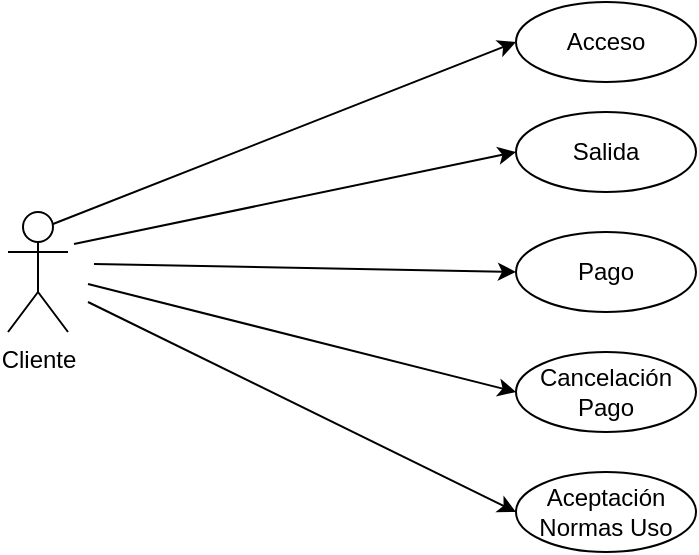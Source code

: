 <mxfile version="23.1.2" type="github">
  <diagram name="Página-1" id="yMAxkzrMtRHVNvODZ3IW">
    <mxGraphModel dx="1701" dy="948" grid="1" gridSize="10" guides="1" tooltips="1" connect="1" arrows="1" fold="1" page="1" pageScale="1" pageWidth="827" pageHeight="1169" math="0" shadow="0">
      <root>
        <mxCell id="0" />
        <mxCell id="1" parent="0" />
        <mxCell id="h0MfIRdT8NwpfuoZhXy0-1" value="Cliente" style="shape=umlActor;verticalLabelPosition=bottom;verticalAlign=top;html=1;outlineConnect=0;" vertex="1" parent="1">
          <mxGeometry x="160" y="385" width="30" height="60" as="geometry" />
        </mxCell>
        <mxCell id="h0MfIRdT8NwpfuoZhXy0-2" value="Acceso" style="ellipse;whiteSpace=wrap;html=1;" vertex="1" parent="1">
          <mxGeometry x="414" y="280" width="90" height="40" as="geometry" />
        </mxCell>
        <mxCell id="h0MfIRdT8NwpfuoZhXy0-3" value="Salida" style="ellipse;whiteSpace=wrap;html=1;" vertex="1" parent="1">
          <mxGeometry x="414" y="335" width="90" height="40" as="geometry" />
        </mxCell>
        <mxCell id="h0MfIRdT8NwpfuoZhXy0-4" value="Pago" style="ellipse;whiteSpace=wrap;html=1;" vertex="1" parent="1">
          <mxGeometry x="414" y="395" width="90" height="40" as="geometry" />
        </mxCell>
        <mxCell id="h0MfIRdT8NwpfuoZhXy0-5" value="Cancelación Pago" style="ellipse;whiteSpace=wrap;html=1;" vertex="1" parent="1">
          <mxGeometry x="414" y="455" width="90" height="40" as="geometry" />
        </mxCell>
        <mxCell id="h0MfIRdT8NwpfuoZhXy0-6" value="Aceptación Normas Uso" style="ellipse;whiteSpace=wrap;html=1;" vertex="1" parent="1">
          <mxGeometry x="414" y="515" width="90" height="40" as="geometry" />
        </mxCell>
        <mxCell id="h0MfIRdT8NwpfuoZhXy0-7" value="" style="endArrow=classic;html=1;rounded=0;exitX=0.75;exitY=0.1;exitDx=0;exitDy=0;exitPerimeter=0;entryX=0;entryY=0.5;entryDx=0;entryDy=0;" edge="1" parent="1" source="h0MfIRdT8NwpfuoZhXy0-1" target="h0MfIRdT8NwpfuoZhXy0-2">
          <mxGeometry width="50" height="50" relative="1" as="geometry">
            <mxPoint x="390" y="510" as="sourcePoint" />
            <mxPoint x="440" y="460" as="targetPoint" />
          </mxGeometry>
        </mxCell>
        <mxCell id="h0MfIRdT8NwpfuoZhXy0-8" value="" style="endArrow=classic;html=1;rounded=0;exitX=0.75;exitY=0.1;exitDx=0;exitDy=0;exitPerimeter=0;entryX=0;entryY=0.5;entryDx=0;entryDy=0;" edge="1" parent="1" target="h0MfIRdT8NwpfuoZhXy0-3">
          <mxGeometry width="50" height="50" relative="1" as="geometry">
            <mxPoint x="193" y="401" as="sourcePoint" />
            <mxPoint x="424" y="310" as="targetPoint" />
          </mxGeometry>
        </mxCell>
        <mxCell id="h0MfIRdT8NwpfuoZhXy0-9" value="" style="endArrow=classic;html=1;rounded=0;exitX=0.75;exitY=0.1;exitDx=0;exitDy=0;exitPerimeter=0;entryX=0;entryY=0.5;entryDx=0;entryDy=0;" edge="1" parent="1" target="h0MfIRdT8NwpfuoZhXy0-4">
          <mxGeometry width="50" height="50" relative="1" as="geometry">
            <mxPoint x="203" y="411" as="sourcePoint" />
            <mxPoint x="424" y="365" as="targetPoint" />
          </mxGeometry>
        </mxCell>
        <mxCell id="h0MfIRdT8NwpfuoZhXy0-10" value="" style="endArrow=classic;html=1;rounded=0;entryX=0;entryY=0.5;entryDx=0;entryDy=0;" edge="1" parent="1" target="h0MfIRdT8NwpfuoZhXy0-5">
          <mxGeometry width="50" height="50" relative="1" as="geometry">
            <mxPoint x="200" y="421" as="sourcePoint" />
            <mxPoint x="424" y="425" as="targetPoint" />
          </mxGeometry>
        </mxCell>
        <mxCell id="h0MfIRdT8NwpfuoZhXy0-11" value="" style="endArrow=classic;html=1;rounded=0;entryX=0;entryY=0.5;entryDx=0;entryDy=0;" edge="1" parent="1" target="h0MfIRdT8NwpfuoZhXy0-6">
          <mxGeometry width="50" height="50" relative="1" as="geometry">
            <mxPoint x="200" y="430" as="sourcePoint" />
            <mxPoint x="424" y="485" as="targetPoint" />
          </mxGeometry>
        </mxCell>
      </root>
    </mxGraphModel>
  </diagram>
</mxfile>
